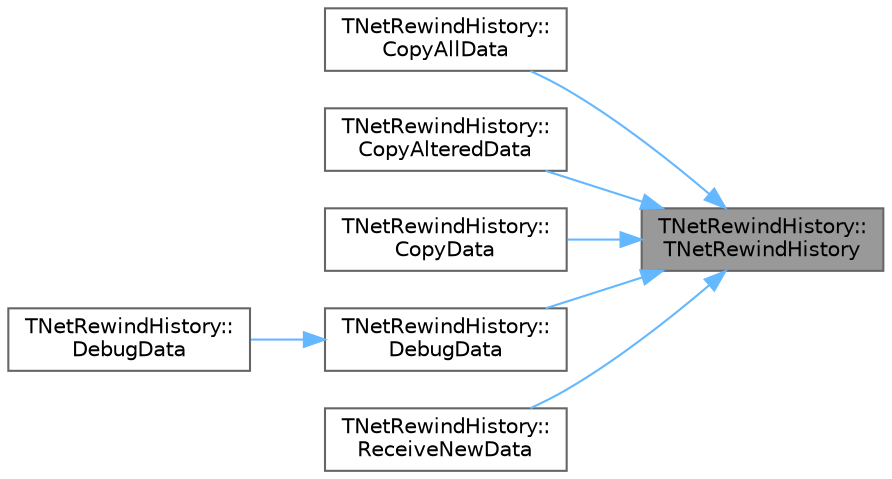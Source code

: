 digraph "TNetRewindHistory::TNetRewindHistory"
{
 // INTERACTIVE_SVG=YES
 // LATEX_PDF_SIZE
  bgcolor="transparent";
  edge [fontname=Helvetica,fontsize=10,labelfontname=Helvetica,labelfontsize=10];
  node [fontname=Helvetica,fontsize=10,shape=box,height=0.2,width=0.4];
  rankdir="RL";
  Node1 [id="Node000001",label="TNetRewindHistory::\lTNetRewindHistory",height=0.2,width=0.4,color="gray40", fillcolor="grey60", style="filled", fontcolor="black",tooltip=" "];
  Node1 -> Node2 [id="edge1_Node000001_Node000002",dir="back",color="steelblue1",style="solid",tooltip=" "];
  Node2 [id="Node000002",label="TNetRewindHistory::\lCopyAllData",height=0.2,width=0.4,color="grey40", fillcolor="white", style="filled",URL="$de/d6f/structTNetRewindHistory.html#a5f07f48a284235ac8c9975fd870b398b",tooltip=" "];
  Node1 -> Node3 [id="edge2_Node000001_Node000003",dir="back",color="steelblue1",style="solid",tooltip=" "];
  Node3 [id="Node000003",label="TNetRewindHistory::\lCopyAlteredData",height=0.2,width=0.4,color="grey40", fillcolor="white", style="filled",URL="$de/d6f/structTNetRewindHistory.html#a5f64ae42f85e8815ec6df948b0b5dd26",tooltip=" "];
  Node1 -> Node4 [id="edge3_Node000001_Node000004",dir="back",color="steelblue1",style="solid",tooltip=" "];
  Node4 [id="Node000004",label="TNetRewindHistory::\lCopyData",height=0.2,width=0.4,color="grey40", fillcolor="white", style="filled",URL="$de/d6f/structTNetRewindHistory.html#ad5bdde6ab7004e08fbcfa96af7ed9660",tooltip=" "];
  Node1 -> Node5 [id="edge4_Node000001_Node000005",dir="back",color="steelblue1",style="solid",tooltip=" "];
  Node5 [id="Node000005",label="TNetRewindHistory::\lDebugData",height=0.2,width=0.4,color="grey40", fillcolor="white", style="filled",URL="$de/d6f/structTNetRewindHistory.html#ac663df1683b0a97adc7038d7ac34971d",tooltip="Debug the data from the archive."];
  Node5 -> Node6 [id="edge5_Node000005_Node000006",dir="back",color="steelblue1",style="solid",tooltip=" "];
  Node6 [id="Node000006",label="TNetRewindHistory::\lDebugData",height=0.2,width=0.4,color="grey40", fillcolor="white", style="filled",URL="$de/d6f/structTNetRewindHistory.html#a0e85a1a9fe2157e163ae561eab15cf89",tooltip="Print custom string along with values for each entry in history."];
  Node1 -> Node7 [id="edge6_Node000001_Node000007",dir="back",color="steelblue1",style="solid",tooltip=" "];
  Node7 [id="Node000007",label="TNetRewindHistory::\lReceiveNewData",height=0.2,width=0.4,color="grey40", fillcolor="white", style="filled",URL="$de/d6f/structTNetRewindHistory.html#a290fd494e35642d59dc093a534c0b186",tooltip=" "];
}

